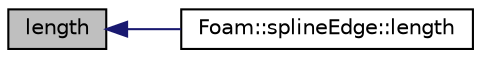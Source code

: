 digraph "length"
{
  bgcolor="transparent";
  edge [fontname="Helvetica",fontsize="10",labelfontname="Helvetica",labelfontsize="10"];
  node [fontname="Helvetica",fontsize="10",shape=record];
  rankdir="LR";
  Node1 [label="length",height=0.2,width=0.4,color="black", fillcolor="grey75", style="filled", fontcolor="black"];
  Node1 -> Node2 [dir="back",color="midnightblue",fontsize="10",style="solid",fontname="Helvetica"];
  Node2 [label="Foam::splineEdge::length",height=0.2,width=0.4,color="black",URL="$a02477.html#a8b35735b5afe7675bdb73473a5a23d90",tooltip="Return the length of the spline curve (not implemented) "];
}
